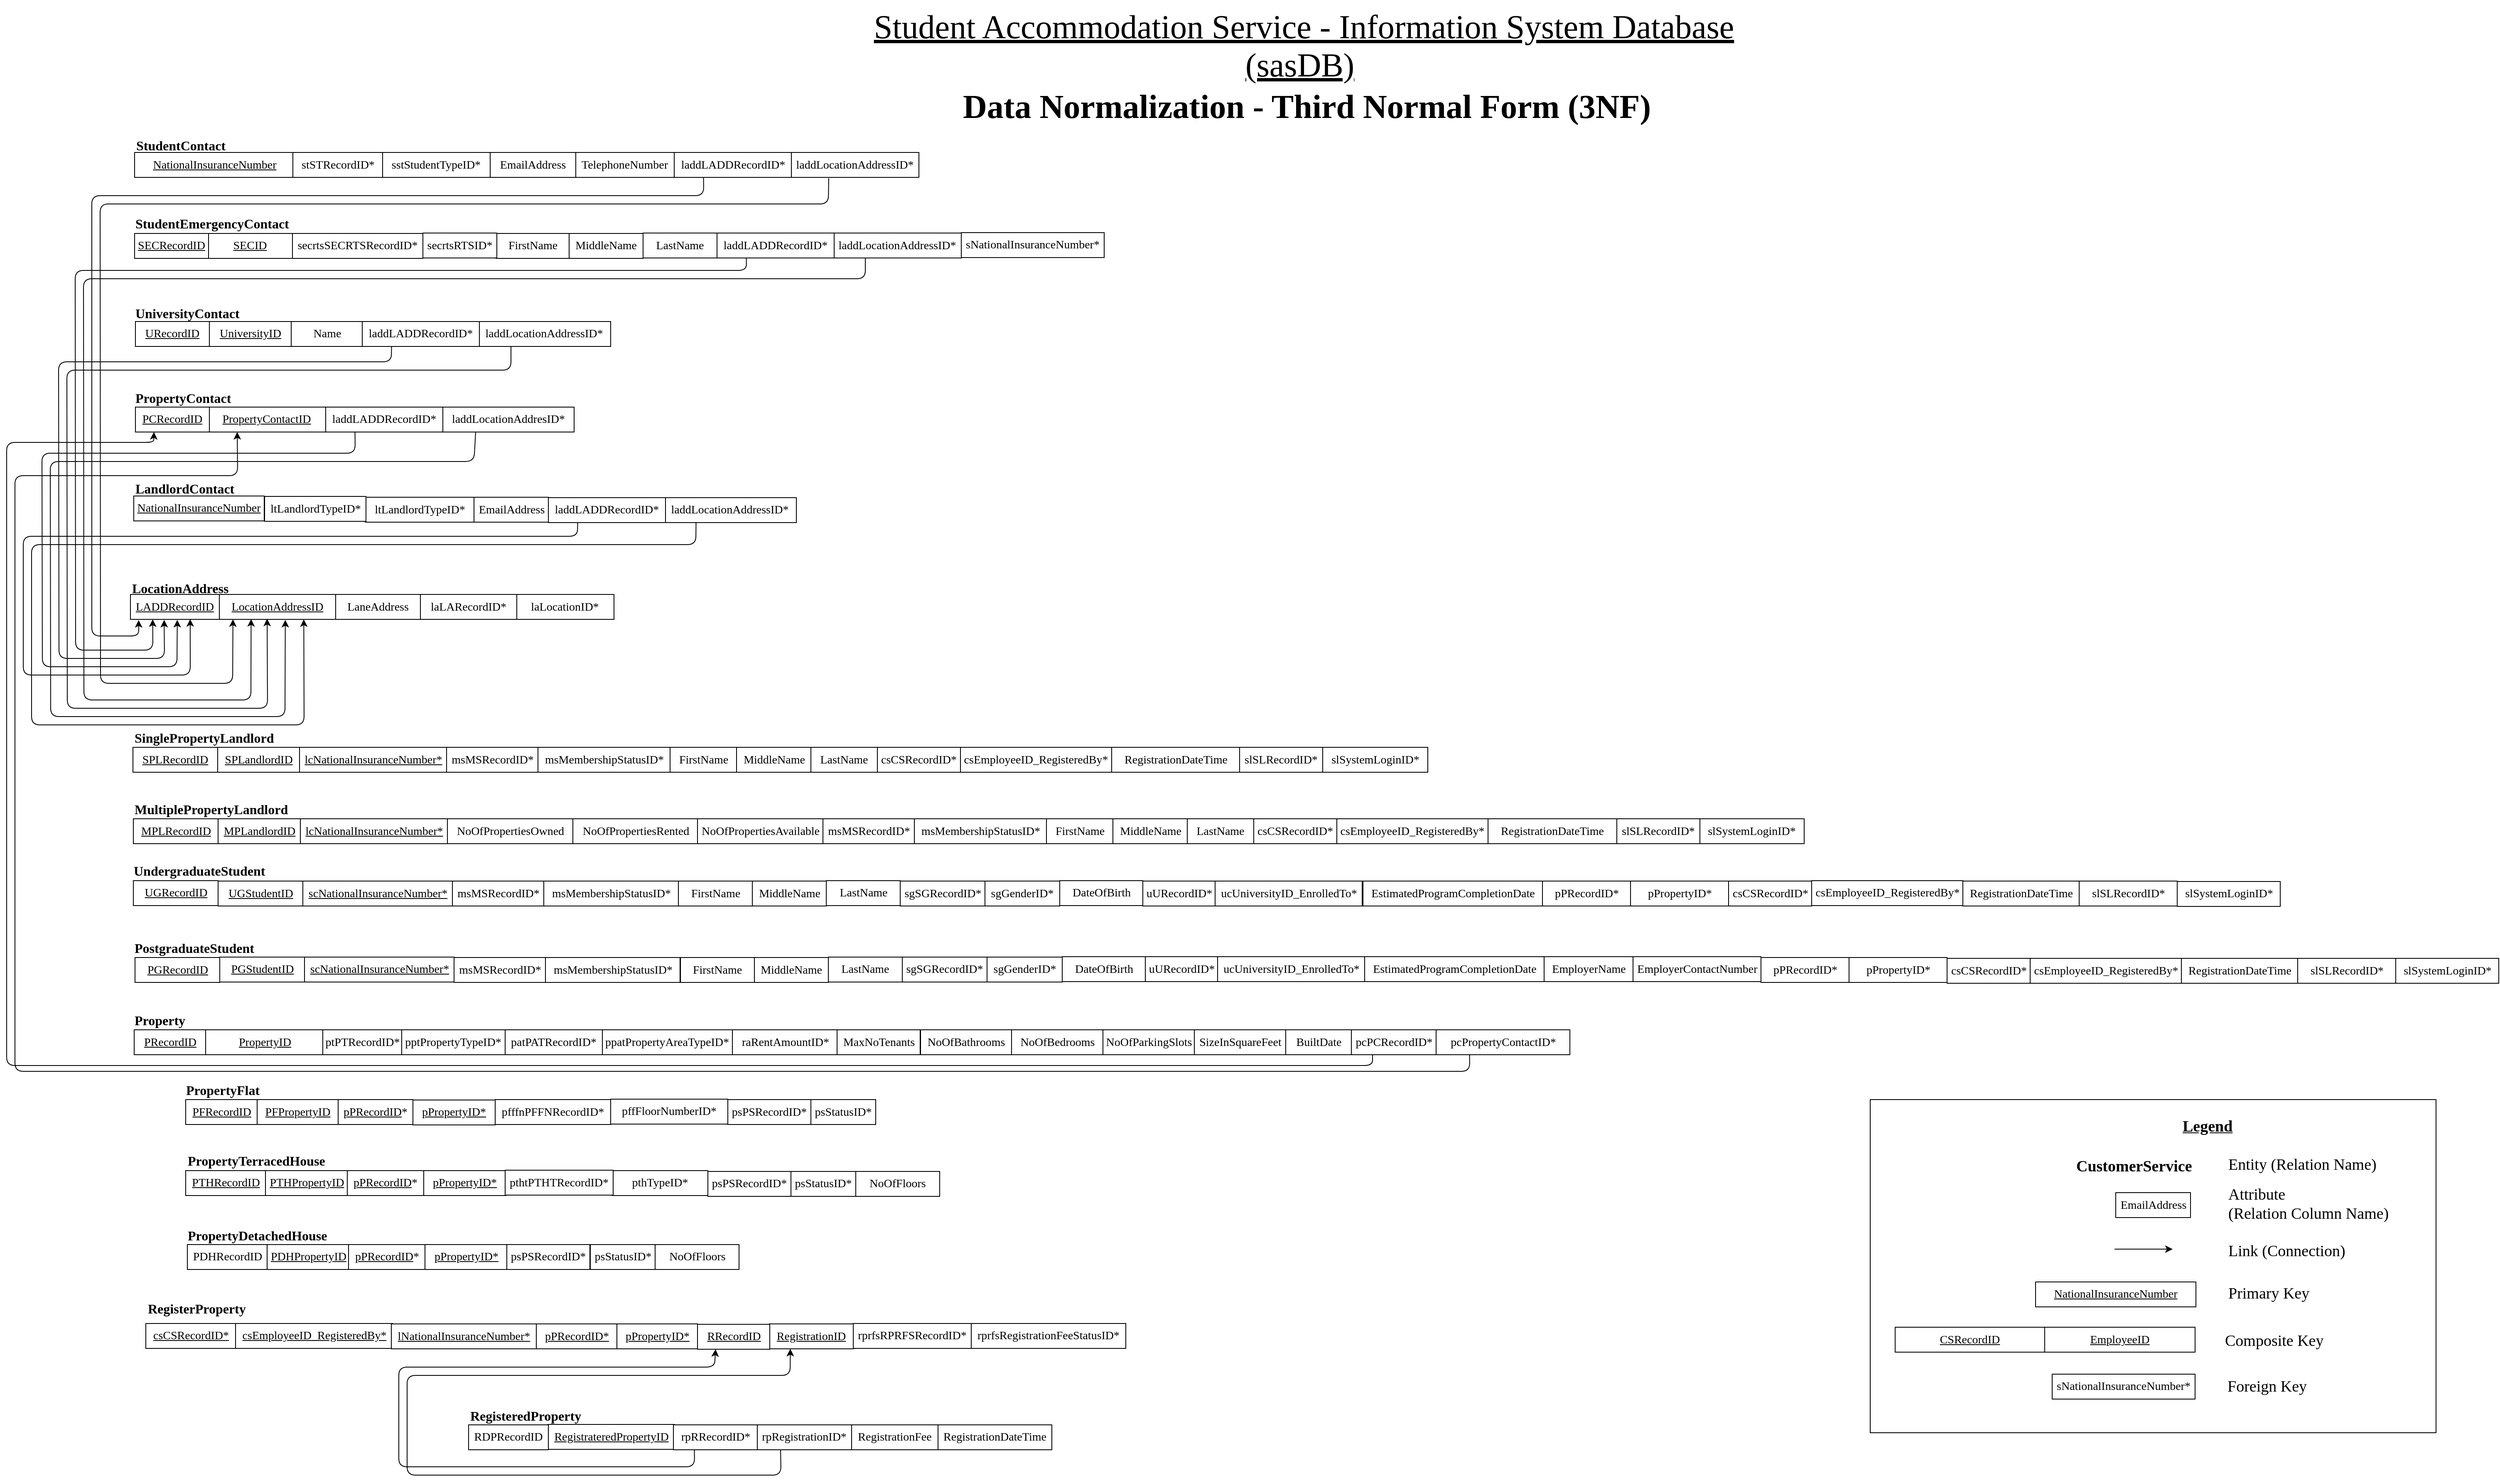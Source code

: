<mxfile version="12.2.2" type="device" pages="1"><diagram id="bx-ZTYG9bVRK6xC262lA" name="Page-1"><mxGraphModel dx="3454" dy="2311" grid="1" gridSize="10" guides="1" tooltips="1" connect="1" arrows="1" fold="1" page="1" pageScale="1" pageWidth="3100" pageHeight="1800" math="0" shadow="0"><root><mxCell id="0"/><mxCell id="1" parent="0"/><mxCell id="YUfw-_Tl5xdvij3FZmts-1" value="&lt;font style=&quot;font-size: 16px&quot; face=&quot;Times New Roman&quot;&gt;StudentContact&lt;/font&gt;" style="text;html=1;resizable=0;points=[];autosize=1;align=left;verticalAlign=top;spacingTop=-4;fontSize=16;fontStyle=1" parent="1" vertex="1"><mxGeometry x="204" y="172.5" width="110" height="20" as="geometry"/></mxCell><mxCell id="YUfw-_Tl5xdvij3FZmts-2" value="&lt;u&gt;NationalInsuranceNumber&lt;/u&gt;" style="rounded=0;whiteSpace=wrap;html=1;fontSize=14;fontFamily=Times New Roman;" parent="1" vertex="1"><mxGeometry x="204" y="193.5" width="193" height="30" as="geometry"/></mxCell><mxCell id="YUfw-_Tl5xdvij3FZmts-3" value="FirstName" style="rounded=0;whiteSpace=wrap;html=1;fontSize=14;fontFamily=Times New Roman;" parent="1" vertex="1"><mxGeometry x="858.5" y="1070.5" width="89" height="30" as="geometry"/></mxCell><mxCell id="YUfw-_Tl5xdvij3FZmts-4" value="MiddleName" style="rounded=0;whiteSpace=wrap;html=1;fontSize=14;fontFamily=Times New Roman;" parent="1" vertex="1"><mxGeometry x="947.5" y="1070.5" width="89" height="30" as="geometry"/></mxCell><mxCell id="YUfw-_Tl5xdvij3FZmts-5" value="LastName" style="rounded=0;whiteSpace=wrap;html=1;fontSize=14;fontFamily=Times New Roman;" parent="1" vertex="1"><mxGeometry x="1036.5" y="1070" width="89" height="30" as="geometry"/></mxCell><mxCell id="YUfw-_Tl5xdvij3FZmts-6" value="TelephoneNumber" style="rounded=0;whiteSpace=wrap;html=1;fontSize=14;fontFamily=Times New Roman;" parent="1" vertex="1"><mxGeometry x="734" y="193.5" width="120" height="30" as="geometry"/></mxCell><mxCell id="YUfw-_Tl5xdvij3FZmts-7" value="DateOfBirth" style="rounded=0;whiteSpace=wrap;html=1;fontSize=14;fontFamily=Times New Roman;" parent="1" vertex="1"><mxGeometry x="1317.5" y="1070" width="100" height="30" as="geometry"/></mxCell><mxCell id="YUfw-_Tl5xdvij3FZmts-8" value="EstimatedProgramCompletionDate" style="rounded=0;whiteSpace=wrap;html=1;fontSize=14;fontFamily=Times New Roman;" parent="1" vertex="1"><mxGeometry x="1682.5" y="1070.5" width="216" height="30" as="geometry"/></mxCell><mxCell id="YUfw-_Tl5xdvij3FZmts-9" value="laddLocationAddressID*" style="rounded=0;whiteSpace=wrap;html=1;fontSize=14;fontFamily=Times New Roman;" parent="1" vertex="1"><mxGeometry x="994" y="193.5" width="154" height="30" as="geometry"/></mxCell><mxCell id="YUfw-_Tl5xdvij3FZmts-10" value="msMembershipStatusID*" style="rounded=0;whiteSpace=wrap;html=1;fontSize=14;fontFamily=Times New Roman;" parent="1" vertex="1"><mxGeometry x="698.5" y="1162.5" width="162" height="30" as="geometry"/></mxCell><mxCell id="YUfw-_Tl5xdvij3FZmts-11" value="ucUniversityID_EnrolledTo*" style="rounded=0;whiteSpace=wrap;html=1;fontSize=14;fontFamily=Times New Roman;" parent="1" vertex="1"><mxGeometry x="1507.5" y="1161.5" width="177" height="30" as="geometry"/></mxCell><mxCell id="YUfw-_Tl5xdvij3FZmts-12" value="csEmployeeID_RegisteredBy*" style="rounded=0;whiteSpace=wrap;html=1;fontSize=14;fontFamily=Times New Roman;" parent="1" vertex="1"><mxGeometry x="2222.5" y="1070" width="182" height="30" as="geometry"/></mxCell><mxCell id="YUfw-_Tl5xdvij3FZmts-13" value="RegistrationDateTime" style="rounded=0;whiteSpace=wrap;html=1;fontSize=14;fontFamily=Times New Roman;" parent="1" vertex="1"><mxGeometry x="2404.5" y="1070.5" width="140" height="30" as="geometry"/></mxCell><mxCell id="YUfw-_Tl5xdvij3FZmts-14" value="slSystemLoginID*" style="rounded=0;whiteSpace=wrap;html=1;fontSize=14;fontFamily=Times New Roman;" parent="1" vertex="1"><mxGeometry x="2662.5" y="1071" width="124" height="30" as="geometry"/></mxCell><mxCell id="YUfw-_Tl5xdvij3FZmts-15" value="sstStudentTypeID*" style="rounded=0;whiteSpace=wrap;html=1;fontSize=14;fontFamily=Times New Roman;" parent="1" vertex="1"><mxGeometry x="501" y="193.5" width="132" height="30" as="geometry"/></mxCell><mxCell id="YUfw-_Tl5xdvij3FZmts-16" value="sgGenderID*" style="rounded=0;whiteSpace=wrap;html=1;fontSize=14;fontFamily=Times New Roman;" parent="1" vertex="1"><mxGeometry x="1226.5" y="1070.5" width="91" height="30" as="geometry"/></mxCell><mxCell id="YUfw-_Tl5xdvij3FZmts-18" value="&lt;font style=&quot;font-size: 16px&quot; face=&quot;Times New Roman&quot;&gt;LocationAddress&lt;/font&gt;" style="text;html=1;resizable=0;points=[];autosize=1;align=left;verticalAlign=top;spacingTop=-4;fontSize=16;fontStyle=1" parent="1" vertex="1"><mxGeometry x="199" y="705.5" width="120" height="20" as="geometry"/></mxCell><mxCell id="YUfw-_Tl5xdvij3FZmts-19" value="&lt;u&gt;LocationAddressID&lt;/u&gt;" style="rounded=0;whiteSpace=wrap;html=1;fontSize=14;fontFamily=Times New Roman;" parent="1" vertex="1"><mxGeometry x="306" y="725.5" width="140" height="30" as="geometry"/></mxCell><mxCell id="YUfw-_Tl5xdvij3FZmts-20" value="laLocationID*" style="rounded=0;whiteSpace=wrap;html=1;fontSize=14;fontFamily=Times New Roman;" parent="1" vertex="1"><mxGeometry x="663" y="725.5" width="118" height="30" as="geometry"/></mxCell><mxCell id="YUfw-_Tl5xdvij3FZmts-22" value="&lt;font style=&quot;font-size: 16px&quot; face=&quot;Times New Roman&quot;&gt;StudentEmergencyContact&lt;/font&gt;" style="text;html=1;resizable=0;points=[];autosize=1;align=left;verticalAlign=top;spacingTop=-4;fontSize=16;fontStyle=1" parent="1" vertex="1"><mxGeometry x="203" y="267" width="190" height="20" as="geometry"/></mxCell><mxCell id="YUfw-_Tl5xdvij3FZmts-23" value="&lt;u&gt;SECID&lt;/u&gt;" style="rounded=0;whiteSpace=wrap;html=1;fontSize=14;fontFamily=Times New Roman;" parent="1" vertex="1"><mxGeometry x="292" y="291" width="102" height="30" as="geometry"/></mxCell><mxCell id="YUfw-_Tl5xdvij3FZmts-24" value="FirstName" style="rounded=0;whiteSpace=wrap;html=1;fontSize=14;fontFamily=Times New Roman;" parent="1" vertex="1"><mxGeometry x="639" y="291" width="89" height="30" as="geometry"/></mxCell><mxCell id="YUfw-_Tl5xdvij3FZmts-25" value="MiddleName" style="rounded=0;whiteSpace=wrap;html=1;fontSize=14;fontFamily=Times New Roman;" parent="1" vertex="1"><mxGeometry x="727" y="291" width="89" height="30" as="geometry"/></mxCell><mxCell id="YUfw-_Tl5xdvij3FZmts-26" value="LastName" style="rounded=0;whiteSpace=wrap;html=1;fontSize=14;fontFamily=Times New Roman;" parent="1" vertex="1"><mxGeometry x="816" y="290.5" width="89" height="30" as="geometry"/></mxCell><mxCell id="YUfw-_Tl5xdvij3FZmts-28" value="sNationalInsuranceNumber*" style="rounded=0;whiteSpace=wrap;html=1;fontSize=14;fontFamily=Times New Roman;" parent="1" vertex="1"><mxGeometry x="1199" y="290" width="172" height="30" as="geometry"/></mxCell><mxCell id="YUfw-_Tl5xdvij3FZmts-29" value="secrtsRTSID*" style="rounded=0;whiteSpace=wrap;html=1;fontSize=14;fontFamily=Times New Roman;" parent="1" vertex="1"><mxGeometry x="551" y="290.5" width="89" height="30" as="geometry"/></mxCell><mxCell id="YUfw-_Tl5xdvij3FZmts-30" value="laddLocationAddressID*" style="rounded=0;whiteSpace=wrap;html=1;fontSize=14;fontFamily=Times New Roman;" parent="1" vertex="1"><mxGeometry x="1045" y="290.5" width="154" height="30" as="geometry"/></mxCell><mxCell id="YUfw-_Tl5xdvij3FZmts-32" value="LaneAddress" style="rounded=0;whiteSpace=wrap;html=1;fontSize=14;fontFamily=Times New Roman;" parent="1" vertex="1"><mxGeometry x="446" y="725.5" width="102" height="30" as="geometry"/></mxCell><mxCell id="YUfw-_Tl5xdvij3FZmts-33" value="&lt;u&gt;UniversityID&lt;/u&gt;" style="rounded=0;whiteSpace=wrap;html=1;fontSize=14;fontFamily=Times New Roman;" parent="1" vertex="1"><mxGeometry x="293.5" y="397" width="99" height="30" as="geometry"/></mxCell><mxCell id="YUfw-_Tl5xdvij3FZmts-34" value="&lt;font style=&quot;font-size: 16px&quot; face=&quot;Times New Roman&quot;&gt;UniversityContact&lt;/font&gt;" style="text;html=1;resizable=0;points=[];autosize=1;align=left;verticalAlign=top;spacingTop=-4;fontSize=16;fontStyle=1" parent="1" vertex="1"><mxGeometry x="203" y="375" width="130" height="20" as="geometry"/></mxCell><mxCell id="YUfw-_Tl5xdvij3FZmts-35" value="Name" style="rounded=0;whiteSpace=wrap;html=1;fontSize=14;fontFamily=Times New Roman;" parent="1" vertex="1"><mxGeometry x="392.5" y="397" width="86" height="30" as="geometry"/></mxCell><mxCell id="YUfw-_Tl5xdvij3FZmts-38" value="laddLocationAddressID*" style="rounded=0;whiteSpace=wrap;html=1;fontSize=14;fontFamily=Times New Roman;" parent="1" vertex="1"><mxGeometry x="617" y="397" width="160" height="30" as="geometry"/></mxCell><mxCell id="YUfw-_Tl5xdvij3FZmts-76" value="&lt;font style=&quot;font-size: 16px&quot; face=&quot;Times New Roman&quot;&gt;PropertyContact&lt;/font&gt;" style="text;html=1;resizable=0;points=[];autosize=1;align=left;verticalAlign=top;spacingTop=-4;fontSize=16;fontStyle=1" parent="1" vertex="1"><mxGeometry x="203" y="477" width="120" height="20" as="geometry"/></mxCell><mxCell id="YUfw-_Tl5xdvij3FZmts-77" value="&lt;u&gt;PropertyContactID&lt;/u&gt;" style="rounded=0;whiteSpace=wrap;html=1;fontSize=14;fontFamily=Times New Roman;" parent="1" vertex="1"><mxGeometry x="292" y="500" width="142" height="30" as="geometry"/></mxCell><mxCell id="YUfw-_Tl5xdvij3FZmts-90" value="laddLocationAddresID*" style="rounded=0;whiteSpace=wrap;html=1;fontSize=14;fontFamily=Times New Roman;" parent="1" vertex="1"><mxGeometry x="575" y="500" width="158" height="30" as="geometry"/></mxCell><mxCell id="YUfw-_Tl5xdvij3FZmts-92" value="&lt;font face=&quot;Times New Roman&quot;&gt;LandlordContact&lt;/font&gt;" style="text;html=1;resizable=0;points=[];autosize=1;align=left;verticalAlign=top;spacingTop=-4;fontSize=16;fontStyle=1" parent="1" vertex="1"><mxGeometry x="203" y="586" width="120" height="20" as="geometry"/></mxCell><mxCell id="YUfw-_Tl5xdvij3FZmts-93" value="&lt;u&gt;NationalInsuranceNumber&lt;/u&gt;" style="rounded=0;whiteSpace=wrap;html=1;fontSize=14;fontFamily=Times New Roman;" parent="1" vertex="1"><mxGeometry x="203" y="607" width="157" height="30" as="geometry"/></mxCell><mxCell id="YUfw-_Tl5xdvij3FZmts-97" value="EmailAddress" style="rounded=0;whiteSpace=wrap;html=1;fontSize=14;fontFamily=Times New Roman;" parent="1" vertex="1"><mxGeometry x="612.5" y="608.5" width="90" height="30" as="geometry"/></mxCell><mxCell id="YUfw-_Tl5xdvij3FZmts-100" value="laddLocationAddressID*" style="rounded=0;whiteSpace=wrap;html=1;fontSize=14;fontFamily=Times New Roman;" parent="1" vertex="1"><mxGeometry x="839.5" y="609" width="161" height="30" as="geometry"/></mxCell><mxCell id="YUfw-_Tl5xdvij3FZmts-103" value="ltLandlordTypeID*" style="rounded=0;whiteSpace=wrap;html=1;fontSize=14;fontFamily=Times New Roman;" parent="1" vertex="1"><mxGeometry x="481.5" y="608.5" width="131" height="30" as="geometry"/></mxCell><mxCell id="YUfw-_Tl5xdvij3FZmts-106" value="EmployerName" style="rounded=0;whiteSpace=wrap;html=1;fontSize=14;fontFamily=Times New Roman;" parent="1" vertex="1"><mxGeometry x="1900.5" y="1161.5" width="107" height="30" as="geometry"/></mxCell><mxCell id="YUfw-_Tl5xdvij3FZmts-107" value="EmployerContactNumber" style="rounded=0;whiteSpace=wrap;html=1;fontSize=14;fontFamily=Times New Roman;" parent="1" vertex="1"><mxGeometry x="2007.5" y="1161.5" width="154" height="30" as="geometry"/></mxCell><mxCell id="YUfw-_Tl5xdvij3FZmts-108" value="&lt;font style=&quot;font-size: 16px&quot; face=&quot;Times New Roman&quot;&gt;UndergraduateStudent&lt;/font&gt;" style="text;html=1;resizable=0;points=[];autosize=1;align=left;verticalAlign=top;spacingTop=-4;fontSize=16;fontStyle=1" parent="1" vertex="1"><mxGeometry x="200.5" y="1045.5" width="160" height="20" as="geometry"/></mxCell><mxCell id="YUfw-_Tl5xdvij3FZmts-109" value="&lt;u&gt;UGStudentID&lt;/u&gt;" style="rounded=0;whiteSpace=wrap;html=1;fontSize=14;fontFamily=Times New Roman;" parent="1" vertex="1"><mxGeometry x="304.5" y="1070.5" width="102" height="30" as="geometry"/></mxCell><mxCell id="YUfw-_Tl5xdvij3FZmts-110" value="&lt;span&gt;scNationalInsuranceNumber*&lt;/span&gt;" style="rounded=0;whiteSpace=wrap;html=1;fontSize=14;fontFamily=Times New Roman;fontStyle=4" parent="1" vertex="1"><mxGeometry x="406.5" y="1070.5" width="180" height="30" as="geometry"/></mxCell><mxCell id="YUfw-_Tl5xdvij3FZmts-111" value="&lt;font style=&quot;font-size: 16px&quot; face=&quot;Times New Roman&quot;&gt;PostgraduateStudent&lt;/font&gt;" style="text;html=1;resizable=0;points=[];autosize=1;align=left;verticalAlign=top;spacingTop=-4;fontSize=16;fontStyle=1" parent="1" vertex="1"><mxGeometry x="201.5" y="1138.5" width="150" height="20" as="geometry"/></mxCell><mxCell id="YUfw-_Tl5xdvij3FZmts-112" value="&lt;u&gt;PGStudentID&lt;/u&gt;" style="rounded=0;whiteSpace=wrap;html=1;fontSize=14;fontFamily=Times New Roman;" parent="1" vertex="1"><mxGeometry x="306.5" y="1162" width="102" height="30" as="geometry"/></mxCell><mxCell id="YUfw-_Tl5xdvij3FZmts-113" value="&lt;span&gt;scNationalInsuranceNumber*&lt;/span&gt;" style="rounded=0;whiteSpace=wrap;html=1;fontSize=14;fontFamily=Times New Roman;fontStyle=4" parent="1" vertex="1"><mxGeometry x="408.5" y="1162" width="180" height="30" as="geometry"/></mxCell><mxCell id="YUfw-_Tl5xdvij3FZmts-114" value="FirstName" style="rounded=0;whiteSpace=wrap;html=1;fontSize=14;fontFamily=Times New Roman;" parent="1" vertex="1"><mxGeometry x="861" y="1162.5" width="89" height="30" as="geometry"/></mxCell><mxCell id="YUfw-_Tl5xdvij3FZmts-115" value="MiddleName" style="rounded=0;whiteSpace=wrap;html=1;fontSize=14;fontFamily=Times New Roman;" parent="1" vertex="1"><mxGeometry x="950" y="1162.5" width="89" height="30" as="geometry"/></mxCell><mxCell id="YUfw-_Tl5xdvij3FZmts-116" value="LastName" style="rounded=0;whiteSpace=wrap;html=1;fontSize=14;fontFamily=Times New Roman;" parent="1" vertex="1"><mxGeometry x="1039" y="1162" width="89" height="30" as="geometry"/></mxCell><mxCell id="YUfw-_Tl5xdvij3FZmts-118" value="DateOfBirth" style="rounded=0;whiteSpace=wrap;html=1;fontSize=14;fontFamily=Times New Roman;" parent="1" vertex="1"><mxGeometry x="1320.5" y="1161.5" width="100" height="30" as="geometry"/></mxCell><mxCell id="YUfw-_Tl5xdvij3FZmts-119" value="sgGenderID*" style="rounded=0;whiteSpace=wrap;html=1;fontSize=14;fontFamily=Times New Roman;" parent="1" vertex="1"><mxGeometry x="1229.5" y="1162" width="91" height="30" as="geometry"/></mxCell><mxCell id="YUfw-_Tl5xdvij3FZmts-120" value="msMembershipStatusID*" style="rounded=0;whiteSpace=wrap;html=1;fontSize=14;fontFamily=Times New Roman;" parent="1" vertex="1"><mxGeometry x="696.5" y="1070.5" width="162" height="30" as="geometry"/></mxCell><mxCell id="YUfw-_Tl5xdvij3FZmts-121" value="ucUniversityID_EnrolledTo*" style="rounded=0;whiteSpace=wrap;html=1;fontSize=14;fontFamily=Times New Roman;" parent="1" vertex="1"><mxGeometry x="1504.5" y="1070.5" width="177" height="30" as="geometry"/></mxCell><mxCell id="YUfw-_Tl5xdvij3FZmts-122" value="EstimatedProgramCompletionDate" style="rounded=0;whiteSpace=wrap;html=1;fontSize=14;fontFamily=Times New Roman;" parent="1" vertex="1"><mxGeometry x="1684.5" y="1161.5" width="216" height="30" as="geometry"/></mxCell><mxCell id="YUfw-_Tl5xdvij3FZmts-123" value="csEmployeeID_RegisteredBy*" style="rounded=0;whiteSpace=wrap;html=1;fontSize=14;fontFamily=Times New Roman;" parent="1" vertex="1"><mxGeometry x="2485.5" y="1163.5" width="182" height="30" as="geometry"/></mxCell><mxCell id="YUfw-_Tl5xdvij3FZmts-124" value="RegistrationDateTime" style="rounded=0;whiteSpace=wrap;html=1;fontSize=14;fontFamily=Times New Roman;" parent="1" vertex="1"><mxGeometry x="2667.5" y="1163.5" width="140" height="30" as="geometry"/></mxCell><mxCell id="YUfw-_Tl5xdvij3FZmts-125" value="slSystemLoginID*" style="rounded=0;whiteSpace=wrap;html=1;fontSize=14;fontFamily=Times New Roman;" parent="1" vertex="1"><mxGeometry x="2925.5" y="1163.5" width="124" height="30" as="geometry"/></mxCell><mxCell id="YUfw-_Tl5xdvij3FZmts-126" value="&lt;font style=&quot;font-size: 16px&quot; face=&quot;Times New Roman&quot;&gt;Property&lt;/font&gt;" style="text;html=1;resizable=0;points=[];autosize=1;align=left;verticalAlign=top;spacingTop=-4;fontSize=16;fontStyle=1" parent="1" vertex="1"><mxGeometry x="201.5" y="1225.5" width="70" height="20" as="geometry"/></mxCell><mxCell id="YUfw-_Tl5xdvij3FZmts-127" value="&lt;u&gt;PropertyID&lt;/u&gt;" style="rounded=0;whiteSpace=wrap;html=1;fontSize=14;fontFamily=Times New Roman;" parent="1" vertex="1"><mxGeometry x="289.5" y="1249.5" width="142" height="30" as="geometry"/></mxCell><mxCell id="YUfw-_Tl5xdvij3FZmts-128" value="psStatusID*" style="rounded=0;whiteSpace=wrap;html=1;fontSize=14;fontFamily=Times New Roman;" parent="1" vertex="1"><mxGeometry x="1018" y="1333.5" width="78" height="30" as="geometry"/></mxCell><mxCell id="YUfw-_Tl5xdvij3FZmts-129" value="raRentAmountID*" style="rounded=0;whiteSpace=wrap;html=1;fontSize=14;fontFamily=Times New Roman;" parent="1" vertex="1"><mxGeometry x="923.5" y="1249.5" width="127" height="30" as="geometry"/></mxCell><mxCell id="YUfw-_Tl5xdvij3FZmts-130" value="MaxNoTenants" style="rounded=0;whiteSpace=wrap;html=1;fontSize=14;fontFamily=Times New Roman;" parent="1" vertex="1"><mxGeometry x="1049.5" y="1249.5" width="100" height="30" as="geometry"/></mxCell><mxCell id="YUfw-_Tl5xdvij3FZmts-131" value="NoOfBathrooms" style="rounded=0;whiteSpace=wrap;html=1;fontSize=14;fontFamily=Times New Roman;" parent="1" vertex="1"><mxGeometry x="1150" y="1249.5" width="110" height="30" as="geometry"/></mxCell><mxCell id="YUfw-_Tl5xdvij3FZmts-132" value="NoOfBedrooms" style="rounded=0;whiteSpace=wrap;html=1;fontSize=14;fontFamily=Times New Roman;" parent="1" vertex="1"><mxGeometry x="1259.5" y="1249.5" width="110" height="30" as="geometry"/></mxCell><mxCell id="YUfw-_Tl5xdvij3FZmts-133" value="ppatPropertyAreaTypeID*" style="rounded=0;whiteSpace=wrap;html=1;fontSize=14;fontFamily=Times New Roman;" parent="1" vertex="1"><mxGeometry x="765.5" y="1249.5" width="158" height="30" as="geometry"/></mxCell><mxCell id="YUfw-_Tl5xdvij3FZmts-134" value="NoOfParkingSlots" style="rounded=0;whiteSpace=wrap;html=1;fontSize=14;fontFamily=Times New Roman;" parent="1" vertex="1"><mxGeometry x="1369.5" y="1249.5" width="110" height="30" as="geometry"/></mxCell><mxCell id="YUfw-_Tl5xdvij3FZmts-136" value="SizeInSquareFeet" style="rounded=0;whiteSpace=wrap;html=1;fontSize=14;fontFamily=Times New Roman;" parent="1" vertex="1"><mxGeometry x="1479.5" y="1249.5" width="110" height="30" as="geometry"/></mxCell><mxCell id="YUfw-_Tl5xdvij3FZmts-137" value="pptPropertyTypeID*" style="rounded=0;whiteSpace=wrap;html=1;fontSize=14;fontFamily=Times New Roman;" parent="1" vertex="1"><mxGeometry x="524" y="1249.5" width="127" height="30" as="geometry"/></mxCell><mxCell id="YUfw-_Tl5xdvij3FZmts-138" value="BuiltDate" style="rounded=0;whiteSpace=wrap;html=1;fontSize=14;fontFamily=Times New Roman;" parent="1" vertex="1"><mxGeometry x="1589.5" y="1249.5" width="79" height="30" as="geometry"/></mxCell><mxCell id="YUfw-_Tl5xdvij3FZmts-140" value="&lt;u&gt;PFPropertyID&lt;/u&gt;" style="rounded=0;whiteSpace=wrap;html=1;fontSize=14;fontFamily=Times New Roman;" parent="1" vertex="1"><mxGeometry x="350.5" y="1333.5" width="99" height="30" as="geometry"/></mxCell><mxCell id="YUfw-_Tl5xdvij3FZmts-141" value="&lt;font style=&quot;font-size: 16px&quot; face=&quot;Times New Roman&quot;&gt;PropertyFlat&lt;/font&gt;" style="text;html=1;resizable=0;points=[];autosize=1;align=left;verticalAlign=top;spacingTop=-4;fontSize=16;fontStyle=1" parent="1" vertex="1"><mxGeometry x="263.5" y="1309.5" width="100" height="20" as="geometry"/></mxCell><mxCell id="YUfw-_Tl5xdvij3FZmts-142" value="pffFloorNumberID*" style="rounded=0;whiteSpace=wrap;html=1;fontSize=14;fontFamily=Times New Roman;" parent="1" vertex="1"><mxGeometry x="777" y="1333" width="141" height="30" as="geometry"/></mxCell><mxCell id="YUfw-_Tl5xdvij3FZmts-143" value="&lt;span&gt;pPropertyID*&lt;/span&gt;" style="rounded=0;whiteSpace=wrap;html=1;fontSize=14;fontFamily=Times New Roman;fontStyle=4" parent="1" vertex="1"><mxGeometry x="539" y="1334" width="99" height="30" as="geometry"/></mxCell><mxCell id="YUfw-_Tl5xdvij3FZmts-144" value="&lt;u&gt;PTHPropertyID&lt;/u&gt;" style="rounded=0;whiteSpace=wrap;html=1;fontSize=14;fontFamily=Times New Roman;" parent="1" vertex="1"><mxGeometry x="361.5" y="1419" width="99" height="30" as="geometry"/></mxCell><mxCell id="YUfw-_Tl5xdvij3FZmts-145" value="&lt;font style=&quot;font-size: 16px&quot; face=&quot;Times New Roman&quot;&gt;PropertyTerracedHouse&lt;/font&gt;" style="text;html=1;resizable=0;points=[];autosize=1;align=left;verticalAlign=top;spacingTop=-4;fontSize=16;fontStyle=1" parent="1" vertex="1"><mxGeometry x="265.5" y="1395" width="170" height="20" as="geometry"/></mxCell><mxCell id="YUfw-_Tl5xdvij3FZmts-146" value="pthTypeID*" style="rounded=0;whiteSpace=wrap;html=1;fontSize=14;fontFamily=Times New Roman;" parent="1" vertex="1"><mxGeometry x="779" y="1419" width="115" height="30" as="geometry"/></mxCell><mxCell id="YUfw-_Tl5xdvij3FZmts-147" value="&lt;span&gt;pPropertyID*&lt;/span&gt;" style="rounded=0;whiteSpace=wrap;html=1;fontSize=14;fontFamily=Times New Roman;fontStyle=4" parent="1" vertex="1"><mxGeometry x="552" y="1419" width="99" height="30" as="geometry"/></mxCell><mxCell id="YUfw-_Tl5xdvij3FZmts-148" value="&lt;u&gt;PDHPropertyID&lt;/u&gt;" style="rounded=0;whiteSpace=wrap;html=1;fontSize=14;fontFamily=Times New Roman;" parent="1" vertex="1"><mxGeometry x="363.5" y="1508" width="99" height="30" as="geometry"/></mxCell><mxCell id="YUfw-_Tl5xdvij3FZmts-149" value="&lt;font style=&quot;font-size: 16px&quot; face=&quot;Times New Roman&quot;&gt;PropertyDetachedHouse&lt;/font&gt;" style="text;html=1;resizable=0;points=[];autosize=1;align=left;verticalAlign=top;spacingTop=-4;fontSize=16;fontStyle=1" parent="1" vertex="1"><mxGeometry x="265.5" y="1485" width="170" height="20" as="geometry"/></mxCell><mxCell id="YUfw-_Tl5xdvij3FZmts-150" value="&lt;span&gt;pPropertyID*&lt;/span&gt;" style="rounded=0;whiteSpace=wrap;html=1;fontSize=14;fontFamily=Times New Roman;fontStyle=4" parent="1" vertex="1"><mxGeometry x="553.5" y="1508" width="99" height="30" as="geometry"/></mxCell><mxCell id="YUfw-_Tl5xdvij3FZmts-151" value="psStatusID*" style="rounded=0;whiteSpace=wrap;html=1;fontSize=14;fontFamily=Times New Roman;" parent="1" vertex="1"><mxGeometry x="994" y="1420" width="78" height="30" as="geometry"/></mxCell><mxCell id="YUfw-_Tl5xdvij3FZmts-152" value="NoOfFloors" style="rounded=0;whiteSpace=wrap;html=1;fontSize=14;fontFamily=Times New Roman;" parent="1" vertex="1"><mxGeometry x="1072" y="1420" width="101" height="30" as="geometry"/></mxCell><mxCell id="YUfw-_Tl5xdvij3FZmts-153" value="psStatusID*" style="rounded=0;whiteSpace=wrap;html=1;fontSize=14;fontFamily=Times New Roman;" parent="1" vertex="1"><mxGeometry x="752.5" y="1508" width="78" height="30" as="geometry"/></mxCell><mxCell id="YUfw-_Tl5xdvij3FZmts-154" value="NoOfFloors" style="rounded=0;whiteSpace=wrap;html=1;fontSize=14;fontFamily=Times New Roman;" parent="1" vertex="1"><mxGeometry x="830.5" y="1508" width="101" height="30" as="geometry"/></mxCell><mxCell id="YUfw-_Tl5xdvij3FZmts-155" value="&lt;span&gt;csEmployeeID_RegisteredBy*&lt;br&gt;&lt;/span&gt;" style="rounded=0;whiteSpace=wrap;html=1;fontSize=14;fontFamily=Times New Roman;fontStyle=4" parent="1" vertex="1"><mxGeometry x="325.5" y="1603" width="189" height="30" as="geometry"/></mxCell><mxCell id="YUfw-_Tl5xdvij3FZmts-156" value="lNationalInsuranceNumber*" style="rounded=0;whiteSpace=wrap;html=1;fontSize=14;fontFamily=Times New Roman;fontStyle=4" parent="1" vertex="1"><mxGeometry x="513" y="1603.5" width="175" height="30" as="geometry"/></mxCell><mxCell id="YUfw-_Tl5xdvij3FZmts-157" value="pPropertyID*" style="rounded=0;whiteSpace=wrap;html=1;fontSize=14;fontFamily=Times New Roman;fontStyle=4" parent="1" vertex="1"><mxGeometry x="784.5" y="1603.5" width="97" height="30" as="geometry"/></mxCell><mxCell id="YUfw-_Tl5xdvij3FZmts-158" value="&lt;font face=&quot;Times New Roman&quot;&gt;RegisterProperty&lt;/font&gt;" style="text;html=1;resizable=0;points=[];autosize=1;align=left;verticalAlign=top;spacingTop=-4;fontSize=16;fontStyle=1" parent="1" vertex="1"><mxGeometry x="217.5" y="1573" width="120" height="20" as="geometry"/></mxCell><mxCell id="YUfw-_Tl5xdvij3FZmts-159" value="&lt;u&gt;RegistrationID&lt;/u&gt;" style="rounded=0;whiteSpace=wrap;html=1;fontSize=14;fontFamily=Times New Roman;fontStyle=0" parent="1" vertex="1"><mxGeometry x="968" y="1603.5" width="101" height="30" as="geometry"/></mxCell><mxCell id="YUfw-_Tl5xdvij3FZmts-160" value="RegistrationFee" style="rounded=0;whiteSpace=wrap;html=1;fontSize=14;fontFamily=Times New Roman;fontStyle=0" parent="1" vertex="1"><mxGeometry x="1067" y="1725" width="104" height="30" as="geometry"/></mxCell><mxCell id="YUfw-_Tl5xdvij3FZmts-161" value="rprfsRegistrationFeeStatusID*" style="rounded=0;whiteSpace=wrap;html=1;fontSize=14;fontFamily=Times New Roman;fontStyle=0" parent="1" vertex="1"><mxGeometry x="1211" y="1603" width="186" height="30" as="geometry"/></mxCell><mxCell id="YUfw-_Tl5xdvij3FZmts-165" value="&lt;font face=&quot;Times New Roman&quot;&gt;RegisteredProperty&lt;/font&gt;" style="text;html=1;resizable=0;points=[];autosize=1;align=left;verticalAlign=top;spacingTop=-4;fontSize=16;fontStyle=1" parent="1" vertex="1"><mxGeometry x="606" y="1701.5" width="140" height="20" as="geometry"/></mxCell><mxCell id="YUfw-_Tl5xdvij3FZmts-166" value="&lt;u&gt;RegistrateredPropertyID&lt;/u&gt;" style="rounded=0;whiteSpace=wrap;html=1;fontSize=14;fontFamily=Times New Roman;fontStyle=0" parent="1" vertex="1"><mxGeometry x="701.5" y="1724.5" width="152" height="30" as="geometry"/></mxCell><mxCell id="YUfw-_Tl5xdvij3FZmts-168" value="RegistrationDateTime" style="rounded=0;whiteSpace=wrap;html=1;fontSize=14;fontFamily=Times New Roman;fontStyle=0" parent="1" vertex="1"><mxGeometry x="1171" y="1725" width="137" height="30" as="geometry"/></mxCell><mxCell id="YUfw-_Tl5xdvij3FZmts-171" value="pcPropertyContactID*" style="rounded=0;whiteSpace=wrap;html=1;fontSize=14;fontFamily=Times New Roman;" parent="1" vertex="1"><mxGeometry x="1770.5" y="1249.5" width="161" height="30" as="geometry"/></mxCell><mxCell id="YUfw-_Tl5xdvij3FZmts-172" value="" style="endArrow=classic;html=1;exitX=0.25;exitY=1;exitDx=0;exitDy=0;entryX=0.25;entryY=1;entryDx=0;entryDy=0;" parent="1" source="YUfw-_Tl5xdvij3FZmts-171" target="YUfw-_Tl5xdvij3FZmts-77" edge="1"><mxGeometry width="50" height="50" relative="1" as="geometry"><mxPoint x="1097" y="1177" as="sourcePoint"/><mxPoint x="1147" y="1127" as="targetPoint"/><Array as="points"><mxPoint x="1811" y="1299.5"/><mxPoint x="60" y="1299.5"/><mxPoint x="60" y="582.5"/><mxPoint x="328" y="582.5"/></Array></mxGeometry></mxCell><mxCell id="BuiUq0fnBM09lyFmMPv6-3" value="FirstName" style="rounded=0;whiteSpace=wrap;html=1;fontSize=14;fontFamily=Times New Roman;" parent="1" vertex="1"><mxGeometry x="848.5" y="909.5" width="80" height="30" as="geometry"/></mxCell><mxCell id="BuiUq0fnBM09lyFmMPv6-4" value="MiddleName" style="rounded=0;whiteSpace=wrap;html=1;fontSize=14;fontFamily=Times New Roman;" parent="1" vertex="1"><mxGeometry x="928.5" y="909.5" width="90" height="30" as="geometry"/></mxCell><mxCell id="BuiUq0fnBM09lyFmMPv6-5" value="LastName" style="rounded=0;whiteSpace=wrap;html=1;fontSize=14;fontFamily=Times New Roman;" parent="1" vertex="1"><mxGeometry x="1018" y="909.5" width="80" height="30" as="geometry"/></mxCell><mxCell id="BuiUq0fnBM09lyFmMPv6-7" value="msMembershipStatusID*" style="rounded=0;whiteSpace=wrap;html=1;fontSize=14;fontFamily=Times New Roman;" parent="1" vertex="1"><mxGeometry x="689.5" y="909.5" width="159" height="30" as="geometry"/></mxCell><mxCell id="BuiUq0fnBM09lyFmMPv6-9" value="csEmployeeID_RegisteredBy*" style="rounded=0;whiteSpace=wrap;html=1;fontSize=14;fontFamily=Times New Roman;" parent="1" vertex="1"><mxGeometry x="1198" y="909.5" width="182" height="30" as="geometry"/></mxCell><mxCell id="BuiUq0fnBM09lyFmMPv6-10" value="RegistrationDateTime" style="rounded=0;whiteSpace=wrap;html=1;fontSize=14;fontFamily=Times New Roman;" parent="1" vertex="1"><mxGeometry x="1380" y="909.5" width="155" height="30" as="geometry"/></mxCell><mxCell id="BuiUq0fnBM09lyFmMPv6-12" value="slSystemLoginID*" style="rounded=0;whiteSpace=wrap;html=1;fontSize=14;fontFamily=Times New Roman;" parent="1" vertex="1"><mxGeometry x="1633.5" y="909.5" width="127" height="30" as="geometry"/></mxCell><mxCell id="BuiUq0fnBM09lyFmMPv6-22" value="&lt;font face=&quot;Times New Roman&quot;&gt;SinglePropertyLandlord&lt;/font&gt;" style="text;html=1;resizable=0;points=[];autosize=1;align=left;verticalAlign=top;spacingTop=-4;fontSize=16;fontStyle=1" parent="1" vertex="1"><mxGeometry x="201.5" y="885.5" width="170" height="20" as="geometry"/></mxCell><mxCell id="BuiUq0fnBM09lyFmMPv6-23" value="&lt;font face=&quot;Times New Roman&quot;&gt;MultiplePropertyLandlord&lt;/font&gt;" style="text;html=1;resizable=0;points=[];autosize=1;align=left;verticalAlign=top;spacingTop=-4;fontSize=16;fontStyle=1" parent="1" vertex="1"><mxGeometry x="201.5" y="971.5" width="180" height="20" as="geometry"/></mxCell><mxCell id="BuiUq0fnBM09lyFmMPv6-24" value="NoOfPropertiesOwned" style="rounded=0;whiteSpace=wrap;html=1;fontSize=14;fontFamily=Times New Roman;" parent="1" vertex="1"><mxGeometry x="580.5" y="995.5" width="151" height="30" as="geometry"/></mxCell><mxCell id="BuiUq0fnBM09lyFmMPv6-25" value="NoOfPropertiesRented" style="rounded=0;whiteSpace=wrap;html=1;fontSize=14;fontFamily=Times New Roman;" parent="1" vertex="1"><mxGeometry x="731.5" y="995.5" width="151" height="30" as="geometry"/></mxCell><mxCell id="BuiUq0fnBM09lyFmMPv6-26" value="NoOfPropertiesAvailable" style="rounded=0;whiteSpace=wrap;html=1;fontSize=14;fontFamily=Times New Roman;" parent="1" vertex="1"><mxGeometry x="881.5" y="995.5" width="151" height="30" as="geometry"/></mxCell><mxCell id="BuiUq0fnBM09lyFmMPv6-27" value="&lt;u&gt;SPLandlordID&lt;/u&gt;" style="rounded=0;whiteSpace=wrap;html=1;fontSize=14;fontFamily=Times New Roman;" parent="1" vertex="1"><mxGeometry x="303.5" y="909.5" width="99" height="30" as="geometry"/></mxCell><mxCell id="BuiUq0fnBM09lyFmMPv6-28" value="&lt;span&gt;lcNationalInsuranceNumber*&lt;/span&gt;" style="rounded=0;whiteSpace=wrap;html=1;fontSize=14;fontFamily=Times New Roman;fontStyle=4" parent="1" vertex="1"><mxGeometry x="402.5" y="909.5" width="177" height="30" as="geometry"/></mxCell><mxCell id="BuiUq0fnBM09lyFmMPv6-29" value="&lt;u&gt;MPLandlordID&lt;/u&gt;" style="rounded=0;whiteSpace=wrap;html=1;fontSize=14;fontFamily=Times New Roman;" parent="1" vertex="1"><mxGeometry x="304.5" y="995.5" width="99" height="30" as="geometry"/></mxCell><mxCell id="BuiUq0fnBM09lyFmMPv6-30" value="&lt;span&gt;lcNationalInsuranceNumber*&lt;/span&gt;" style="rounded=0;whiteSpace=wrap;html=1;fontSize=14;fontFamily=Times New Roman;fontStyle=4" parent="1" vertex="1"><mxGeometry x="403.5" y="995.5" width="177" height="30" as="geometry"/></mxCell><mxCell id="BuiUq0fnBM09lyFmMPv6-31" value="FirstName" style="rounded=0;whiteSpace=wrap;html=1;fontSize=14;fontFamily=Times New Roman;" parent="1" vertex="1"><mxGeometry x="1301.5" y="995.5" width="80" height="30" as="geometry"/></mxCell><mxCell id="BuiUq0fnBM09lyFmMPv6-32" value="MiddleName" style="rounded=0;whiteSpace=wrap;html=1;fontSize=14;fontFamily=Times New Roman;" parent="1" vertex="1"><mxGeometry x="1381.5" y="995.5" width="90" height="30" as="geometry"/></mxCell><mxCell id="BuiUq0fnBM09lyFmMPv6-33" value="LastName" style="rounded=0;whiteSpace=wrap;html=1;fontSize=14;fontFamily=Times New Roman;" parent="1" vertex="1"><mxGeometry x="1471" y="995.5" width="80" height="30" as="geometry"/></mxCell><mxCell id="BuiUq0fnBM09lyFmMPv6-34" value="msMembershipStatusID*" style="rounded=0;whiteSpace=wrap;html=1;fontSize=14;fontFamily=Times New Roman;" parent="1" vertex="1"><mxGeometry x="1142.5" y="995.5" width="159" height="30" as="geometry"/></mxCell><mxCell id="BuiUq0fnBM09lyFmMPv6-35" value="csEmployeeID_RegisteredBy*" style="rounded=0;whiteSpace=wrap;html=1;fontSize=14;fontFamily=Times New Roman;" parent="1" vertex="1"><mxGeometry x="1651" y="995.5" width="182" height="30" as="geometry"/></mxCell><mxCell id="BuiUq0fnBM09lyFmMPv6-36" value="RegistrationDateTime" style="rounded=0;whiteSpace=wrap;html=1;fontSize=14;fontFamily=Times New Roman;" parent="1" vertex="1"><mxGeometry x="1833" y="995.5" width="155" height="30" as="geometry"/></mxCell><mxCell id="BuiUq0fnBM09lyFmMPv6-37" value="slSystemLoginID*" style="rounded=0;whiteSpace=wrap;html=1;fontSize=14;fontFamily=Times New Roman;" parent="1" vertex="1"><mxGeometry x="2086.5" y="995.5" width="127" height="30" as="geometry"/></mxCell><mxCell id="bivaXZrOQd87tIJw9Ylq-1" value="pPropertyID*" style="rounded=0;whiteSpace=wrap;html=1;fontSize=14;fontFamily=Times New Roman;" parent="1" vertex="1"><mxGeometry x="2267.5" y="1162.5" width="118" height="30" as="geometry"/></mxCell><mxCell id="bivaXZrOQd87tIJw9Ylq-2" value="pPropertyID*" style="rounded=0;whiteSpace=wrap;html=1;fontSize=14;fontFamily=Times New Roman;" parent="1" vertex="1"><mxGeometry x="2004.5" y="1070.5" width="118" height="30" as="geometry"/></mxCell><mxCell id="TvkAyDl2c5o77ufVFJ5x-1" value="rpRegistrationID*" style="rounded=0;whiteSpace=wrap;html=1;fontSize=14;fontFamily=Times New Roman;fontStyle=0" parent="1" vertex="1"><mxGeometry x="953" y="1725" width="114" height="30" as="geometry"/></mxCell><mxCell id="f-dV9f8ylPyY1adq3peN-2" value="&lt;u&gt;SECRecordID&lt;/u&gt;" style="rounded=0;whiteSpace=wrap;html=1;fontSize=14;fontFamily=Times New Roman;" parent="1" vertex="1"><mxGeometry x="204" y="291" width="89" height="30" as="geometry"/></mxCell><mxCell id="f-dV9f8ylPyY1adq3peN-4" value="URecordID" style="rounded=0;whiteSpace=wrap;html=1;fontSize=14;fontFamily=Times New Roman;fontStyle=4" parent="1" vertex="1"><mxGeometry x="205" y="397" width="89" height="30" as="geometry"/></mxCell><mxCell id="f-dV9f8ylPyY1adq3peN-5" value="PCRecordID" style="rounded=0;whiteSpace=wrap;html=1;fontSize=14;fontFamily=Times New Roman;fontStyle=4" parent="1" vertex="1"><mxGeometry x="205" y="500" width="89" height="30" as="geometry"/></mxCell><mxCell id="f-dV9f8ylPyY1adq3peN-6" value="LADDRecordID" style="rounded=0;whiteSpace=wrap;html=1;fontSize=14;fontFamily=Times New Roman;fontStyle=4" parent="1" vertex="1"><mxGeometry x="199" y="725.5" width="107" height="30" as="geometry"/></mxCell><mxCell id="f-dV9f8ylPyY1adq3peN-7" value="SPLRecordID" style="rounded=0;whiteSpace=wrap;html=1;fontSize=14;fontFamily=Times New Roman;fontStyle=4" parent="1" vertex="1"><mxGeometry x="202" y="909.5" width="102" height="30" as="geometry"/></mxCell><mxCell id="f-dV9f8ylPyY1adq3peN-8" value="PGRecordID" style="rounded=0;whiteSpace=wrap;html=1;fontSize=14;fontFamily=Times New Roman;fontStyle=4" parent="1" vertex="1"><mxGeometry x="204.5" y="1162.5" width="102" height="30" as="geometry"/></mxCell><mxCell id="f-dV9f8ylPyY1adq3peN-9" value="UGRecordID" style="rounded=0;whiteSpace=wrap;html=1;fontSize=14;fontFamily=Times New Roman;fontStyle=4" parent="1" vertex="1"><mxGeometry x="202.5" y="1070" width="102" height="30" as="geometry"/></mxCell><mxCell id="f-dV9f8ylPyY1adq3peN-10" value="MPLRecordID" style="rounded=0;whiteSpace=wrap;html=1;fontSize=14;fontFamily=Times New Roman;fontStyle=4" parent="1" vertex="1"><mxGeometry x="202.5" y="995.5" width="102" height="30" as="geometry"/></mxCell><mxCell id="f-dV9f8ylPyY1adq3peN-12" value="PRecordID" style="rounded=0;whiteSpace=wrap;html=1;fontSize=14;fontFamily=Times New Roman;fontStyle=4" parent="1" vertex="1"><mxGeometry x="203.5" y="1249.5" width="86" height="30" as="geometry"/></mxCell><mxCell id="f-dV9f8ylPyY1adq3peN-13" value="PFRecordID" style="rounded=0;whiteSpace=wrap;html=1;fontSize=14;fontFamily=Times New Roman;fontStyle=4" parent="1" vertex="1"><mxGeometry x="265.5" y="1333.5" width="86" height="30" as="geometry"/></mxCell><mxCell id="f-dV9f8ylPyY1adq3peN-14" value="PTHRecordID" style="rounded=0;whiteSpace=wrap;html=1;fontSize=14;fontFamily=Times New Roman;fontStyle=4" parent="1" vertex="1"><mxGeometry x="265.5" y="1419" width="96" height="30" as="geometry"/></mxCell><mxCell id="f-dV9f8ylPyY1adq3peN-15" value="PDHRecordID" style="rounded=0;whiteSpace=wrap;html=1;fontSize=14;fontFamily=Times New Roman;" parent="1" vertex="1"><mxGeometry x="267.5" y="1508" width="96" height="30" as="geometry"/></mxCell><mxCell id="f-dV9f8ylPyY1adq3peN-17" value="RDPRecordID" style="rounded=0;whiteSpace=wrap;html=1;fontSize=14;fontFamily=Times New Roman;" parent="1" vertex="1"><mxGeometry x="606" y="1725" width="96" height="30" as="geometry"/></mxCell><mxCell id="eBcV7wJoA3ekHy2CP0sw-1" value="stSTRecordID*" style="rounded=0;whiteSpace=wrap;html=1;fontSize=14;fontFamily=Times New Roman;" parent="1" vertex="1"><mxGeometry x="394.5" y="193.5" width="108" height="30" as="geometry"/></mxCell><mxCell id="eBcV7wJoA3ekHy2CP0sw-2" value="laddLADDRecordID*" style="rounded=0;whiteSpace=wrap;html=1;fontSize=14;fontFamily=Times New Roman;" parent="1" vertex="1"><mxGeometry x="853.5" y="193.5" width="141" height="30" as="geometry"/></mxCell><mxCell id="eBcV7wJoA3ekHy2CP0sw-3" value="&lt;span&gt;secrtsSECRTSRecordID*&lt;/span&gt;" style="rounded=0;whiteSpace=wrap;html=1;fontSize=14;fontFamily=Times New Roman;" parent="1" vertex="1"><mxGeometry x="394" y="291" width="157" height="30" as="geometry"/></mxCell><mxCell id="eBcV7wJoA3ekHy2CP0sw-4" value="laddLADDRecordID*" style="rounded=0;whiteSpace=wrap;html=1;fontSize=14;fontFamily=Times New Roman;" parent="1" vertex="1"><mxGeometry x="905" y="290.5" width="141" height="30" as="geometry"/></mxCell><mxCell id="eBcV7wJoA3ekHy2CP0sw-5" value="laddLADDRecordID*" style="rounded=0;whiteSpace=wrap;html=1;fontSize=14;fontFamily=Times New Roman;" parent="1" vertex="1"><mxGeometry x="478" y="397" width="141" height="30" as="geometry"/></mxCell><mxCell id="eBcV7wJoA3ekHy2CP0sw-6" value="" style="endArrow=classic;html=1;exitX=0.25;exitY=1;exitDx=0;exitDy=0;entryX=0.092;entryY=1.029;entryDx=0;entryDy=0;entryPerimeter=0;" parent="1" source="eBcV7wJoA3ekHy2CP0sw-2" target="f-dV9f8ylPyY1adq3peN-6" edge="1"><mxGeometry width="50" height="50" relative="1" as="geometry"><mxPoint x="712.5" y="355.5" as="sourcePoint"/><mxPoint x="148.5" y="245.5" as="targetPoint"/><Array as="points"><mxPoint x="889" y="245.5"/><mxPoint x="152.5" y="245.5"/><mxPoint x="152.5" y="775.5"/><mxPoint x="209" y="775.5"/></Array></mxGeometry></mxCell><mxCell id="eBcV7wJoA3ekHy2CP0sw-7" value="" style="endArrow=classic;html=1;exitX=0.25;exitY=1;exitDx=0;exitDy=0;entryX=0.25;entryY=1;entryDx=0;entryDy=0;" parent="1" source="eBcV7wJoA3ekHy2CP0sw-4" target="f-dV9f8ylPyY1adq3peN-6" edge="1"><mxGeometry width="50" height="50" relative="1" as="geometry"><mxPoint x="642.5" y="405.5" as="sourcePoint"/><mxPoint x="132.5" y="335.5" as="targetPoint"/><Array as="points"><mxPoint x="940.5" y="335.5"/><mxPoint x="132.5" y="335.5"/><mxPoint x="133" y="792.5"/><mxPoint x="226" y="792.5"/></Array></mxGeometry></mxCell><mxCell id="eBcV7wJoA3ekHy2CP0sw-8" value="" style="endArrow=classic;html=1;exitX=0.25;exitY=1;exitDx=0;exitDy=0;entryX=0.379;entryY=1.021;entryDx=0;entryDy=0;entryPerimeter=0;" parent="1" source="eBcV7wJoA3ekHy2CP0sw-5" target="f-dV9f8ylPyY1adq3peN-6" edge="1"><mxGeometry width="50" height="50" relative="1" as="geometry"><mxPoint x="212.5" y="425.5" as="sourcePoint"/><mxPoint x="112.5" y="445.5" as="targetPoint"/><Array as="points"><mxPoint x="513" y="445.5"/><mxPoint x="112.5" y="445.5"/><mxPoint x="113" y="802.5"/><mxPoint x="240" y="802.5"/></Array></mxGeometry></mxCell><mxCell id="eBcV7wJoA3ekHy2CP0sw-9" value="laLARecordID*" style="rounded=0;whiteSpace=wrap;html=1;fontSize=14;fontFamily=Times New Roman;fontStyle=0" parent="1" vertex="1"><mxGeometry x="548" y="725.5" width="116" height="30" as="geometry"/></mxCell><mxCell id="eBcV7wJoA3ekHy2CP0sw-10" value="pcPCRecordID*" style="rounded=0;whiteSpace=wrap;html=1;fontSize=14;fontFamily=Times New Roman;" parent="1" vertex="1"><mxGeometry x="1668.5" y="1249.5" width="102" height="30" as="geometry"/></mxCell><mxCell id="eBcV7wJoA3ekHy2CP0sw-11" value="" style="endArrow=classic;html=1;exitX=0.25;exitY=1;exitDx=0;exitDy=0;entryX=0.25;entryY=1;entryDx=0;entryDy=0;" parent="1" source="eBcV7wJoA3ekHy2CP0sw-10" target="f-dV9f8ylPyY1adq3peN-5" edge="1"><mxGeometry width="50" height="50" relative="1" as="geometry"><mxPoint x="1330" y="1362.5" as="sourcePoint"/><mxPoint x="116" y="1292.5" as="targetPoint"/><Array as="points"><mxPoint x="1694" y="1292.5"/><mxPoint x="50" y="1292.5"/><mxPoint x="50" y="542.5"/><mxPoint x="227" y="542.5"/></Array></mxGeometry></mxCell><mxCell id="eBcV7wJoA3ekHy2CP0sw-12" value="laddLADDRecordID*" style="rounded=0;whiteSpace=wrap;html=1;fontSize=14;fontFamily=Times New Roman;" parent="1" vertex="1"><mxGeometry x="434" y="500" width="141" height="30" as="geometry"/></mxCell><mxCell id="eBcV7wJoA3ekHy2CP0sw-13" value="" style="endArrow=classic;html=1;exitX=0.25;exitY=1;exitDx=0;exitDy=0;entryX=0.527;entryY=1.021;entryDx=0;entryDy=0;entryPerimeter=0;" parent="1" source="eBcV7wJoA3ekHy2CP0sw-12" target="f-dV9f8ylPyY1adq3peN-6" edge="1"><mxGeometry width="50" height="50" relative="1" as="geometry"><mxPoint x="162.5" y="565.5" as="sourcePoint"/><mxPoint x="172.5" y="555.5" as="targetPoint"/><Array as="points"><mxPoint x="469.5" y="555.5"/><mxPoint x="92.5" y="555.5"/><mxPoint x="93" y="812.5"/><mxPoint x="255" y="812.5"/></Array></mxGeometry></mxCell><mxCell id="eBcV7wJoA3ekHy2CP0sw-14" value="laddLADDRecordID*" style="rounded=0;whiteSpace=wrap;html=1;fontSize=14;fontFamily=Times New Roman;" parent="1" vertex="1"><mxGeometry x="702" y="609" width="141" height="30" as="geometry"/></mxCell><mxCell id="eBcV7wJoA3ekHy2CP0sw-15" value="" style="endArrow=classic;html=1;exitX=0.25;exitY=1;exitDx=0;exitDy=0;entryX=0.672;entryY=0.99;entryDx=0;entryDy=0;entryPerimeter=0;" parent="1" source="eBcV7wJoA3ekHy2CP0sw-14" target="f-dV9f8ylPyY1adq3peN-6" edge="1"><mxGeometry width="50" height="50" relative="1" as="geometry"><mxPoint x="482.5" y="725.5" as="sourcePoint"/><mxPoint x="192.5" y="655.5" as="targetPoint"/><Array as="points"><mxPoint x="737" y="655.5"/><mxPoint x="70" y="655.5"/><mxPoint x="70" y="822.5"/><mxPoint x="271" y="822.5"/></Array></mxGeometry></mxCell><mxCell id="eBcV7wJoA3ekHy2CP0sw-16" value="ltLandlordTypeID*" style="rounded=0;whiteSpace=wrap;html=1;fontSize=14;fontFamily=Times New Roman;" parent="1" vertex="1"><mxGeometry x="360.5" y="607.5" width="122" height="30" as="geometry"/></mxCell><mxCell id="eBcV7wJoA3ekHy2CP0sw-17" value="" style="endArrow=classic;html=1;exitX=0.25;exitY=1;exitDx=0;exitDy=0;entryX=0.726;entryY=0.998;entryDx=0;entryDy=0;entryPerimeter=0;" parent="1" source="YUfw-_Tl5xdvij3FZmts-100" target="YUfw-_Tl5xdvij3FZmts-19" edge="1"><mxGeometry width="50" height="50" relative="1" as="geometry"><mxPoint x="502.5" y="675.5" as="sourcePoint"/><mxPoint x="202.5" y="665.5" as="targetPoint"/><Array as="points"><mxPoint x="879.5" y="665.5"/><mxPoint x="80" y="665.5"/><mxPoint x="80" y="882.5"/><mxPoint x="408" y="882.5"/></Array></mxGeometry></mxCell><mxCell id="eBcV7wJoA3ekHy2CP0sw-18" value="" style="endArrow=classic;html=1;exitX=0.25;exitY=1;exitDx=0;exitDy=0;entryX=0.567;entryY=1.021;entryDx=0;entryDy=0;entryPerimeter=0;" parent="1" source="YUfw-_Tl5xdvij3FZmts-90" target="YUfw-_Tl5xdvij3FZmts-19" edge="1"><mxGeometry width="50" height="50" relative="1" as="geometry"><mxPoint x="192.5" y="595.5" as="sourcePoint"/><mxPoint x="172.5" y="565.5" as="targetPoint"/><Array as="points"><mxPoint x="612.5" y="565.5"/><mxPoint x="102.5" y="565.5"/><mxPoint x="103" y="872.5"/><mxPoint x="385" y="872.5"/></Array></mxGeometry></mxCell><mxCell id="eBcV7wJoA3ekHy2CP0sw-19" value="" style="endArrow=classic;html=1;exitX=0.25;exitY=1;exitDx=0;exitDy=0;entryX=0.411;entryY=0.974;entryDx=0;entryDy=0;entryPerimeter=0;" parent="1" source="YUfw-_Tl5xdvij3FZmts-38" target="YUfw-_Tl5xdvij3FZmts-19" edge="1"><mxGeometry width="50" height="50" relative="1" as="geometry"><mxPoint x="222.5" y="515.5" as="sourcePoint"/><mxPoint x="182.5" y="455.5" as="targetPoint"/><Array as="points"><mxPoint x="657" y="455.5"/><mxPoint x="122.5" y="455.5"/><mxPoint x="123" y="862.5"/><mxPoint x="364" y="862.5"/></Array></mxGeometry></mxCell><mxCell id="eBcV7wJoA3ekHy2CP0sw-20" value="" style="endArrow=classic;html=1;exitX=0.25;exitY=1;exitDx=0;exitDy=0;entryX=0.273;entryY=0.99;entryDx=0;entryDy=0;entryPerimeter=0;" parent="1" source="YUfw-_Tl5xdvij3FZmts-30" target="YUfw-_Tl5xdvij3FZmts-19" edge="1"><mxGeometry width="50" height="50" relative="1" as="geometry"><mxPoint x="182.5" y="375.5" as="sourcePoint"/><mxPoint x="182.5" y="345.5" as="targetPoint"/><Array as="points"><mxPoint x="1083.5" y="345.5"/><mxPoint x="142.5" y="345.5"/><mxPoint x="143" y="852.5"/><mxPoint x="344" y="852.5"/></Array></mxGeometry></mxCell><mxCell id="eBcV7wJoA3ekHy2CP0sw-21" value="" style="endArrow=classic;html=1;exitX=0.295;exitY=1.033;exitDx=0;exitDy=0;exitPerimeter=0;entryX=0.117;entryY=0.998;entryDx=0;entryDy=0;entryPerimeter=0;" parent="1" source="YUfw-_Tl5xdvij3FZmts-9" target="YUfw-_Tl5xdvij3FZmts-19" edge="1"><mxGeometry width="50" height="50" relative="1" as="geometry"><mxPoint x="152.5" y="295.5" as="sourcePoint"/><mxPoint x="152.5" y="255.5" as="targetPoint"/><Array as="points"><mxPoint x="1039" y="255.5"/><mxPoint x="162.5" y="255.5"/><mxPoint x="163" y="832.5"/><mxPoint x="322" y="832.5"/></Array></mxGeometry></mxCell><mxCell id="eBcV7wJoA3ekHy2CP0sw-22" value="msMSRecordID*" style="rounded=0;whiteSpace=wrap;html=1;fontSize=14;fontFamily=Times New Roman;fontStyle=0" parent="1" vertex="1"><mxGeometry x="1032.5" y="995.5" width="110" height="30" as="geometry"/></mxCell><mxCell id="eBcV7wJoA3ekHy2CP0sw-23" value="csCSRecordID*" style="rounded=0;whiteSpace=wrap;html=1;fontSize=14;fontFamily=Times New Roman;" parent="1" vertex="1"><mxGeometry x="1098" y="909.5" width="100" height="30" as="geometry"/></mxCell><mxCell id="eBcV7wJoA3ekHy2CP0sw-24" value="&lt;span&gt;slSLRecordID*&lt;/span&gt;" style="rounded=0;whiteSpace=wrap;html=1;fontSize=14;fontFamily=Times New Roman;" parent="1" vertex="1"><mxGeometry x="1534" y="909.5" width="100" height="30" as="geometry"/></mxCell><mxCell id="eBcV7wJoA3ekHy2CP0sw-26" value="csCSRecordID*" style="rounded=0;whiteSpace=wrap;html=1;fontSize=14;fontFamily=Times New Roman;" parent="1" vertex="1"><mxGeometry x="1551" y="995.5" width="100" height="30" as="geometry"/></mxCell><mxCell id="eBcV7wJoA3ekHy2CP0sw-27" value="&lt;span&gt;slSLRecordID*&lt;/span&gt;" style="rounded=0;whiteSpace=wrap;html=1;fontSize=14;fontFamily=Times New Roman;" parent="1" vertex="1"><mxGeometry x="1988" y="995.5" width="100" height="30" as="geometry"/></mxCell><mxCell id="eBcV7wJoA3ekHy2CP0sw-28" value="msMSRecordID*" style="rounded=0;whiteSpace=wrap;html=1;fontSize=14;fontFamily=Times New Roman;fontStyle=0" parent="1" vertex="1"><mxGeometry x="579.5" y="909.5" width="110" height="30" as="geometry"/></mxCell><mxCell id="eBcV7wJoA3ekHy2CP0sw-29" value="msMSRecordID*" style="rounded=0;whiteSpace=wrap;html=1;fontSize=14;fontFamily=Times New Roman;fontStyle=0" parent="1" vertex="1"><mxGeometry x="586.5" y="1070.5" width="110" height="30" as="geometry"/></mxCell><mxCell id="eBcV7wJoA3ekHy2CP0sw-30" value="msMSRecordID*" style="rounded=0;whiteSpace=wrap;html=1;fontSize=14;fontFamily=Times New Roman;fontStyle=0" parent="1" vertex="1"><mxGeometry x="588.5" y="1162.5" width="110" height="30" as="geometry"/></mxCell><mxCell id="eBcV7wJoA3ekHy2CP0sw-32" value="&lt;span&gt;sgSGRecordID*&lt;/span&gt;" style="rounded=0;whiteSpace=wrap;html=1;fontSize=14;fontFamily=Times New Roman;" parent="1" vertex="1"><mxGeometry x="1128" y="1162" width="102" height="30" as="geometry"/></mxCell><mxCell id="eBcV7wJoA3ekHy2CP0sw-33" value="&lt;span&gt;sgSGRecordID*&lt;/span&gt;" style="rounded=0;whiteSpace=wrap;html=1;fontSize=14;fontFamily=Times New Roman;" parent="1" vertex="1"><mxGeometry x="1125.5" y="1070.5" width="102" height="30" as="geometry"/></mxCell><mxCell id="eBcV7wJoA3ekHy2CP0sw-34" value="uURecordID*" style="rounded=0;whiteSpace=wrap;html=1;fontSize=14;fontFamily=Times New Roman;" parent="1" vertex="1"><mxGeometry x="1420.5" y="1161.5" width="87" height="30" as="geometry"/></mxCell><mxCell id="eBcV7wJoA3ekHy2CP0sw-35" value="uURecordID*" style="rounded=0;whiteSpace=wrap;html=1;fontSize=14;fontFamily=Times New Roman;" parent="1" vertex="1"><mxGeometry x="1417.5" y="1070.5" width="87" height="30" as="geometry"/></mxCell><mxCell id="eBcV7wJoA3ekHy2CP0sw-36" value="csCSRecordID*" style="rounded=0;whiteSpace=wrap;html=1;fontSize=14;fontFamily=Times New Roman;" parent="1" vertex="1"><mxGeometry x="2385.5" y="1163.5" width="100" height="30" as="geometry"/></mxCell><mxCell id="eBcV7wJoA3ekHy2CP0sw-37" value="pPRecordID*" style="rounded=0;whiteSpace=wrap;html=1;fontSize=14;fontFamily=Times New Roman;" parent="1" vertex="1"><mxGeometry x="2161.5" y="1162.5" width="106" height="30" as="geometry"/></mxCell><mxCell id="eBcV7wJoA3ekHy2CP0sw-38" value="slSLRecordID*" style="rounded=0;whiteSpace=wrap;html=1;fontSize=14;fontFamily=Times New Roman;" parent="1" vertex="1"><mxGeometry x="2807.5" y="1163.5" width="118" height="30" as="geometry"/></mxCell><mxCell id="eBcV7wJoA3ekHy2CP0sw-39" value="csCSRecordID*" style="rounded=0;whiteSpace=wrap;html=1;fontSize=14;fontFamily=Times New Roman;" parent="1" vertex="1"><mxGeometry x="2122.5" y="1070.5" width="100" height="30" as="geometry"/></mxCell><mxCell id="eBcV7wJoA3ekHy2CP0sw-40" value="pPRecordID*" style="rounded=0;whiteSpace=wrap;html=1;fontSize=14;fontFamily=Times New Roman;" parent="1" vertex="1"><mxGeometry x="1898.5" y="1070.5" width="106" height="30" as="geometry"/></mxCell><mxCell id="eBcV7wJoA3ekHy2CP0sw-41" value="slSLRecordID*" style="rounded=0;whiteSpace=wrap;html=1;fontSize=14;fontFamily=Times New Roman;" parent="1" vertex="1"><mxGeometry x="2544.5" y="1070.5" width="118" height="30" as="geometry"/></mxCell><mxCell id="eBcV7wJoA3ekHy2CP0sw-43" value="&lt;span&gt;ptPTRecordID*&lt;br&gt;&lt;/span&gt;" style="rounded=0;whiteSpace=wrap;html=1;fontSize=14;fontFamily=Times New Roman;" parent="1" vertex="1"><mxGeometry x="430.5" y="1249.5" width="95" height="30" as="geometry"/></mxCell><mxCell id="eBcV7wJoA3ekHy2CP0sw-44" value="&lt;span&gt;patPATRecordID*&lt;/span&gt;" style="rounded=0;whiteSpace=wrap;html=1;fontSize=14;fontFamily=Times New Roman;" parent="1" vertex="1"><mxGeometry x="650" y="1249.5" width="117" height="30" as="geometry"/></mxCell><mxCell id="eBcV7wJoA3ekHy2CP0sw-47" value="&lt;span&gt;psPSRecordID*&lt;/span&gt;" style="rounded=0;whiteSpace=wrap;html=1;fontSize=14;fontFamily=Times New Roman;" parent="1" vertex="1"><mxGeometry x="918" y="1333.5" width="100" height="30" as="geometry"/></mxCell><mxCell id="eBcV7wJoA3ekHy2CP0sw-48" value="&lt;span&gt;psPSRecordID*&lt;/span&gt;" style="rounded=0;whiteSpace=wrap;html=1;fontSize=14;fontFamily=Times New Roman;" parent="1" vertex="1"><mxGeometry x="894" y="1420" width="100" height="30" as="geometry"/></mxCell><mxCell id="eBcV7wJoA3ekHy2CP0sw-49" value="&lt;span&gt;psPSRecordID*&lt;/span&gt;" style="rounded=0;whiteSpace=wrap;html=1;fontSize=14;fontFamily=Times New Roman;" parent="1" vertex="1"><mxGeometry x="652" y="1508" width="100" height="30" as="geometry"/></mxCell><mxCell id="eBcV7wJoA3ekHy2CP0sw-50" value="&lt;u&gt;pPRecordID&lt;/u&gt;*" style="rounded=0;whiteSpace=wrap;html=1;fontSize=14;fontFamily=Times New Roman;" parent="1" vertex="1"><mxGeometry x="449" y="1333.5" width="90" height="30" as="geometry"/></mxCell><mxCell id="eBcV7wJoA3ekHy2CP0sw-54" value="&lt;u&gt;pPRecordID&lt;/u&gt;*" style="rounded=0;whiteSpace=wrap;html=1;fontSize=14;fontFamily=Times New Roman;" parent="1" vertex="1"><mxGeometry x="460" y="1419" width="92" height="30" as="geometry"/></mxCell><mxCell id="eBcV7wJoA3ekHy2CP0sw-55" value="&lt;u&gt;pPRecordID&lt;/u&gt;*" style="rounded=0;whiteSpace=wrap;html=1;fontSize=14;fontFamily=Times New Roman;" parent="1" vertex="1"><mxGeometry x="461.5" y="1508" width="92" height="30" as="geometry"/></mxCell><mxCell id="eBcV7wJoA3ekHy2CP0sw-58" value="&lt;span&gt;pthtPTHTRecordID*&lt;/span&gt;" style="rounded=0;whiteSpace=wrap;html=1;fontSize=14;fontFamily=Times New Roman;" parent="1" vertex="1"><mxGeometry x="650" y="1418.5" width="130" height="30" as="geometry"/></mxCell><mxCell id="eBcV7wJoA3ekHy2CP0sw-59" value="pfffnPFFNRecordID*" style="rounded=0;whiteSpace=wrap;html=1;fontSize=14;fontFamily=Times New Roman;fontStyle=0" parent="1" vertex="1"><mxGeometry x="638" y="1333.5" width="139" height="30" as="geometry"/></mxCell><mxCell id="eBcV7wJoA3ekHy2CP0sw-60" value="&lt;span&gt;&lt;u&gt;csCSRecordID*&lt;/u&gt;&lt;br&gt;&lt;/span&gt;" style="rounded=0;whiteSpace=wrap;html=1;fontSize=14;fontFamily=Times New Roman;fontStyle=0" parent="1" vertex="1"><mxGeometry x="217.5" y="1603" width="108" height="30" as="geometry"/></mxCell><mxCell id="eBcV7wJoA3ekHy2CP0sw-61" value="&lt;u&gt;RRecordID&lt;/u&gt;" style="rounded=0;whiteSpace=wrap;html=1;fontSize=14;fontFamily=Times New Roman;" parent="1" vertex="1"><mxGeometry x="881.5" y="1604" width="87" height="30" as="geometry"/></mxCell><mxCell id="eBcV7wJoA3ekHy2CP0sw-62" value="pPRecordID*" style="rounded=0;whiteSpace=wrap;html=1;fontSize=14;fontFamily=Times New Roman;fontStyle=4" parent="1" vertex="1"><mxGeometry x="687.5" y="1603.5" width="97" height="30" as="geometry"/></mxCell><mxCell id="eBcV7wJoA3ekHy2CP0sw-65" value="rprfsRPRFSRecordID*" style="rounded=0;whiteSpace=wrap;html=1;fontSize=14;fontFamily=Times New Roman;fontStyle=0" parent="1" vertex="1"><mxGeometry x="1069" y="1603" width="142" height="30" as="geometry"/></mxCell><mxCell id="eBcV7wJoA3ekHy2CP0sw-66" value="EmailAddress" style="rounded=0;whiteSpace=wrap;html=1;fontSize=14;fontFamily=Times New Roman;" parent="1" vertex="1"><mxGeometry x="632" y="193.5" width="103" height="30" as="geometry"/></mxCell><mxCell id="eBcV7wJoA3ekHy2CP0sw-69" value="rpRRecordID*" style="rounded=0;whiteSpace=wrap;html=1;fontSize=14;fontFamily=Times New Roman;" parent="1" vertex="1"><mxGeometry x="852.5" y="1725" width="101" height="30" as="geometry"/></mxCell><mxCell id="eBcV7wJoA3ekHy2CP0sw-70" value="" style="endArrow=classic;html=1;entryX=0.25;entryY=1;entryDx=0;entryDy=0;exitX=0.25;exitY=1;exitDx=0;exitDy=0;" parent="1" source="TvkAyDl2c5o77ufVFJ5x-1" target="YUfw-_Tl5xdvij3FZmts-159" edge="1"><mxGeometry width="50" height="50" relative="1" as="geometry"><mxPoint x="342" y="1745.5" as="sourcePoint"/><mxPoint x="392" y="1695.5" as="targetPoint"/><Array as="points"><mxPoint x="982" y="1785.5"/><mxPoint x="532" y="1785.5"/><mxPoint x="532" y="1665.5"/><mxPoint x="993" y="1665.5"/></Array></mxGeometry></mxCell><mxCell id="eBcV7wJoA3ekHy2CP0sw-71" value="" style="endArrow=classic;html=1;entryX=0.25;entryY=1;entryDx=0;entryDy=0;exitX=0.25;exitY=1;exitDx=0;exitDy=0;" parent="1" source="eBcV7wJoA3ekHy2CP0sw-69" target="eBcV7wJoA3ekHy2CP0sw-61" edge="1"><mxGeometry width="50" height="50" relative="1" as="geometry"><mxPoint x="402" y="1745.5" as="sourcePoint"/><mxPoint x="452" y="1695.5" as="targetPoint"/><Array as="points"><mxPoint x="878" y="1775.5"/><mxPoint x="522" y="1775.5"/><mxPoint x="522" y="1655.5"/><mxPoint x="902" y="1655.5"/></Array></mxGeometry></mxCell><mxCell id="RZSNahaXt9sDgfUocA6B-1" value="" style="rounded=0;whiteSpace=wrap;html=1;fillColor=none;" vertex="1" parent="1"><mxGeometry x="2293" y="1333.5" width="681" height="401" as="geometry"/></mxCell><mxCell id="RZSNahaXt9sDgfUocA6B-2" value="&lt;u&gt;&lt;b&gt;Legend&lt;/b&gt;&lt;/u&gt;" style="text;html=1;resizable=0;points=[];autosize=1;align=left;verticalAlign=top;spacingTop=-4;fontFamily=Times New Roman;fontSize=19;" vertex="1" parent="1"><mxGeometry x="2667" y="1351.5" width="80" height="20" as="geometry"/></mxCell><mxCell id="RZSNahaXt9sDgfUocA6B-3" value="&lt;b&gt;CustomerService&lt;/b&gt;" style="text;html=1;resizable=0;points=[];autosize=1;align=left;verticalAlign=top;spacingTop=-4;fontSize=19;fontFamily=Times New Roman;" vertex="1" parent="1"><mxGeometry x="2539" y="1399.5" width="150" height="20" as="geometry"/></mxCell><mxCell id="RZSNahaXt9sDgfUocA6B-4" value="Entity (Relation Name)" style="text;html=1;resizable=0;points=[];autosize=1;align=left;verticalAlign=top;spacingTop=-4;fontSize=19;fontFamily=Times New Roman;" vertex="1" parent="1"><mxGeometry x="2722" y="1397.5" width="190" height="20" as="geometry"/></mxCell><mxCell id="RZSNahaXt9sDgfUocA6B-5" value="EmailAddress" style="rounded=0;whiteSpace=wrap;html=1;fontSize=14;fontFamily=Times New Roman;" vertex="1" parent="1"><mxGeometry x="2588.5" y="1445.5" width="90" height="30" as="geometry"/></mxCell><mxCell id="RZSNahaXt9sDgfUocA6B-6" value="Attribute &lt;br&gt;(Relation Column Name)" style="text;html=1;resizable=0;points=[];autosize=1;align=left;verticalAlign=top;spacingTop=-4;fontSize=19;fontFamily=Times New Roman;" vertex="1" parent="1"><mxGeometry x="2722" y="1433.5" width="210" height="50" as="geometry"/></mxCell><mxCell id="RZSNahaXt9sDgfUocA6B-7" value="" style="endArrow=classic;html=1;fontFamily=Times New Roman;fontSize=19;" edge="1" parent="1"><mxGeometry width="50" height="50" relative="1" as="geometry"><mxPoint x="2587" y="1513.5" as="sourcePoint"/><mxPoint x="2657" y="1513.5" as="targetPoint"/></mxGeometry></mxCell><mxCell id="RZSNahaXt9sDgfUocA6B-8" value="Link (Connection)" style="text;html=1;resizable=0;points=[];autosize=1;align=left;verticalAlign=top;spacingTop=-4;fontSize=19;fontFamily=Times New Roman;" vertex="1" parent="1"><mxGeometry x="2722" y="1501.5" width="160" height="20" as="geometry"/></mxCell><mxCell id="RZSNahaXt9sDgfUocA6B-9" value="&lt;u&gt;NationalInsuranceNumber&lt;/u&gt;" style="rounded=0;whiteSpace=wrap;html=1;fontSize=14;fontFamily=Times New Roman;" vertex="1" parent="1"><mxGeometry x="2492" y="1553" width="193" height="30" as="geometry"/></mxCell><mxCell id="RZSNahaXt9sDgfUocA6B-10" value="&lt;u&gt;EmployeeID&lt;/u&gt;" style="rounded=0;whiteSpace=wrap;html=1;fontSize=14;fontFamily=Times New Roman;" vertex="1" parent="1"><mxGeometry x="2503" y="1607.5" width="181" height="30" as="geometry"/></mxCell><mxCell id="RZSNahaXt9sDgfUocA6B-11" value="CSRecordID" style="rounded=0;whiteSpace=wrap;html=1;fontSize=14;fontFamily=Times New Roman;fontStyle=4" vertex="1" parent="1"><mxGeometry x="2323" y="1607.5" width="180" height="30" as="geometry"/></mxCell><mxCell id="RZSNahaXt9sDgfUocA6B-12" value="sNationalInsuranceNumber*" style="rounded=0;whiteSpace=wrap;html=1;fontSize=14;fontFamily=Times New Roman;" vertex="1" parent="1"><mxGeometry x="2512" y="1664" width="172" height="30" as="geometry"/></mxCell><mxCell id="RZSNahaXt9sDgfUocA6B-13" value="Primary Key" style="text;html=1;resizable=0;points=[];autosize=1;align=left;verticalAlign=top;spacingTop=-4;fontSize=19;fontFamily=Times New Roman;" vertex="1" parent="1"><mxGeometry x="2722" y="1553" width="110" height="20" as="geometry"/></mxCell><mxCell id="RZSNahaXt9sDgfUocA6B-14" value="Composite Key" style="text;html=1;resizable=0;points=[];autosize=1;align=left;verticalAlign=top;spacingTop=-4;fontSize=19;fontFamily=Times New Roman;" vertex="1" parent="1"><mxGeometry x="2718" y="1609.5" width="130" height="20" as="geometry"/></mxCell><mxCell id="RZSNahaXt9sDgfUocA6B-15" value="Foreign Key" style="text;html=1;resizable=0;points=[];autosize=1;align=left;verticalAlign=top;spacingTop=-4;fontSize=19;fontFamily=Times New Roman;" vertex="1" parent="1"><mxGeometry x="2721" y="1665" width="110" height="20" as="geometry"/></mxCell><mxCell id="RZSNahaXt9sDgfUocA6B-16" value="&lt;font face=&quot;Times New Roman&quot; style=&quot;font-size: 40px&quot;&gt;&lt;u&gt;Student Accommodation Service -&amp;nbsp;Information System Database&lt;/u&gt;&lt;/font&gt;" style="text;html=1;resizable=0;points=[];autosize=1;align=center;verticalAlign=top;spacingTop=-1;fontSize=40;spacing=4;" vertex="1" parent="1"><mxGeometry x="1081" y="10" width="1060" height="60" as="geometry"/></mxCell><mxCell id="RZSNahaXt9sDgfUocA6B-17" value="&lt;u&gt;(sasDB)&lt;/u&gt;" style="text;html=1;resizable=0;points=[];autosize=1;align=left;verticalAlign=top;spacingTop=-4;fontSize=40;fontFamily=Times New Roman;" vertex="1" parent="1"><mxGeometry x="1539" y="62" width="150" height="50" as="geometry"/></mxCell><mxCell id="RZSNahaXt9sDgfUocA6B-18" value="&lt;b&gt;Data Normalization - Third Normal Form (3NF)&lt;/b&gt;" style="text;html=1;resizable=0;points=[];autosize=1;align=left;verticalAlign=top;spacingTop=-4;fontSize=40;fontFamily=Times New Roman;" vertex="1" parent="1"><mxGeometry x="1199" y="112" width="840" height="50" as="geometry"/></mxCell></root></mxGraphModel></diagram></mxfile>